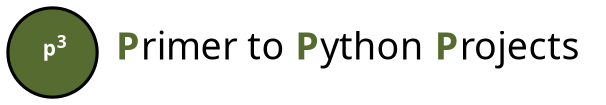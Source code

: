 digraph { 
	graph [
		nodesep = 0
	];
	node [
		fontname = "Century Gothic"
	];
	
	icon [
		shape = circle,
		penwidth = 1.5,
		fontsize = 10,
		labelloc = "c",
		label = <<b><font color="white">&nbsp;p<sup><font point-size="10">3</font></sup></font></b>>,
		fillcolor = "darkolivegreen",
		color = "black",
		style = "filled",
		width = .1
	]; 
	
	text [
		shape = none,
		fontsize = 18,
		label = <<font color="darkolivegreen"><b>P</b></font>rimer to <font color="darkolivegreen"><b>P</b></font>ython <font color="darkolivegreen"><b>P</b></font>rojects>
	];
	
}
